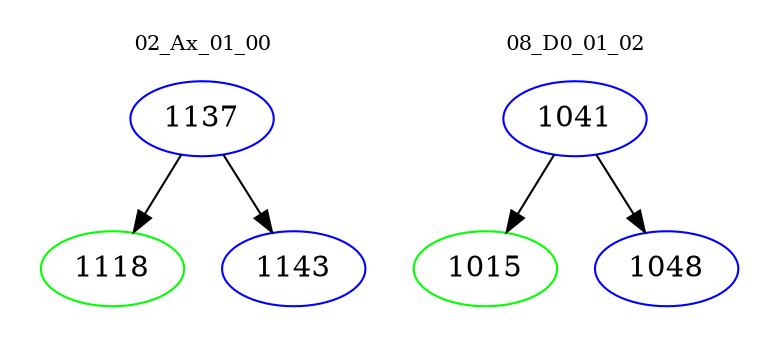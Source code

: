 digraph{
subgraph cluster_0 {
color = white
label = "02_Ax_01_00";
fontsize=10;
T0_1137 [label="1137", color="blue"]
T0_1137 -> T0_1118 [color="black"]
T0_1118 [label="1118", color="green"]
T0_1137 -> T0_1143 [color="black"]
T0_1143 [label="1143", color="blue"]
}
subgraph cluster_1 {
color = white
label = "08_D0_01_02";
fontsize=10;
T1_1041 [label="1041", color="blue"]
T1_1041 -> T1_1015 [color="black"]
T1_1015 [label="1015", color="green"]
T1_1041 -> T1_1048 [color="black"]
T1_1048 [label="1048", color="blue"]
}
}
